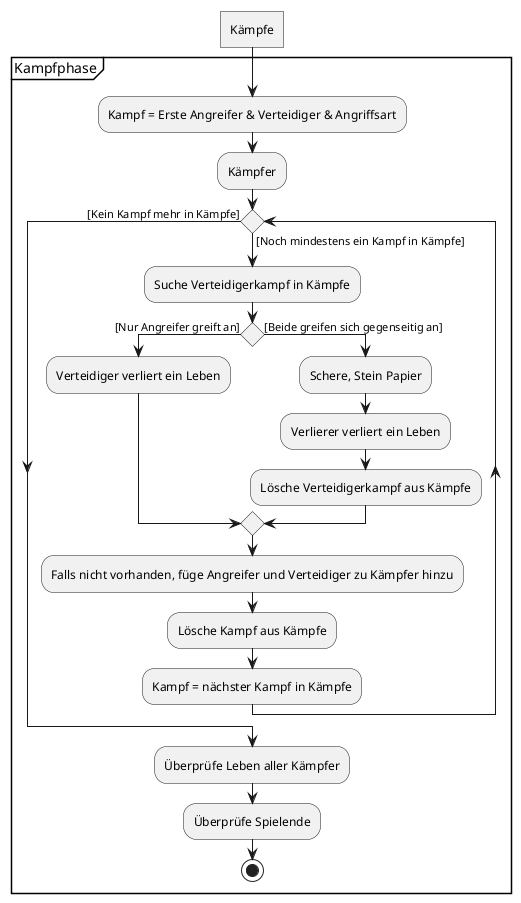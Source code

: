 @startuml 
:Kämpfe]
partition "Kampfphase" {
    :Kampf = Erste Angreifer & Verteidiger & Angriffsart;
    :Kämpfer;
    while ( ) is ([Noch mindestens ein Kampf in Kämpfe])
        :Suche Verteidigerkampf in Kämpfe;
        if () then ([Nur Angreifer greift an])
            :Verteidiger verliert ein Leben;
        else ([Beide greifen sich gegenseitig an])
            :Schere, Stein Papier;
            :Verlierer verliert ein Leben;
            :Lösche Verteidigerkampf aus Kämpfe;
        endif
        :Falls nicht vorhanden, füge Angreifer und Verteidiger zu Kämpfer hinzu;
        :Lösche Kampf aus Kämpfe;
        :Kampf = nächster Kampf in Kämpfe;
    endwhile ([Kein Kampf mehr in Kämpfe])
    :Überprüfe Leben aller Kämpfer;
    :Überprüfe Spielende;

    stop
}
@enduml
